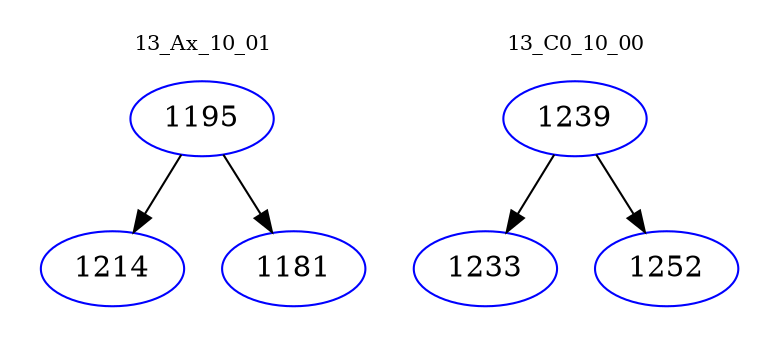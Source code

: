 digraph{
subgraph cluster_0 {
color = white
label = "13_Ax_10_01";
fontsize=10;
T0_1195 [label="1195", color="blue"]
T0_1195 -> T0_1214 [color="black"]
T0_1214 [label="1214", color="blue"]
T0_1195 -> T0_1181 [color="black"]
T0_1181 [label="1181", color="blue"]
}
subgraph cluster_1 {
color = white
label = "13_C0_10_00";
fontsize=10;
T1_1239 [label="1239", color="blue"]
T1_1239 -> T1_1233 [color="black"]
T1_1233 [label="1233", color="blue"]
T1_1239 -> T1_1252 [color="black"]
T1_1252 [label="1252", color="blue"]
}
}
